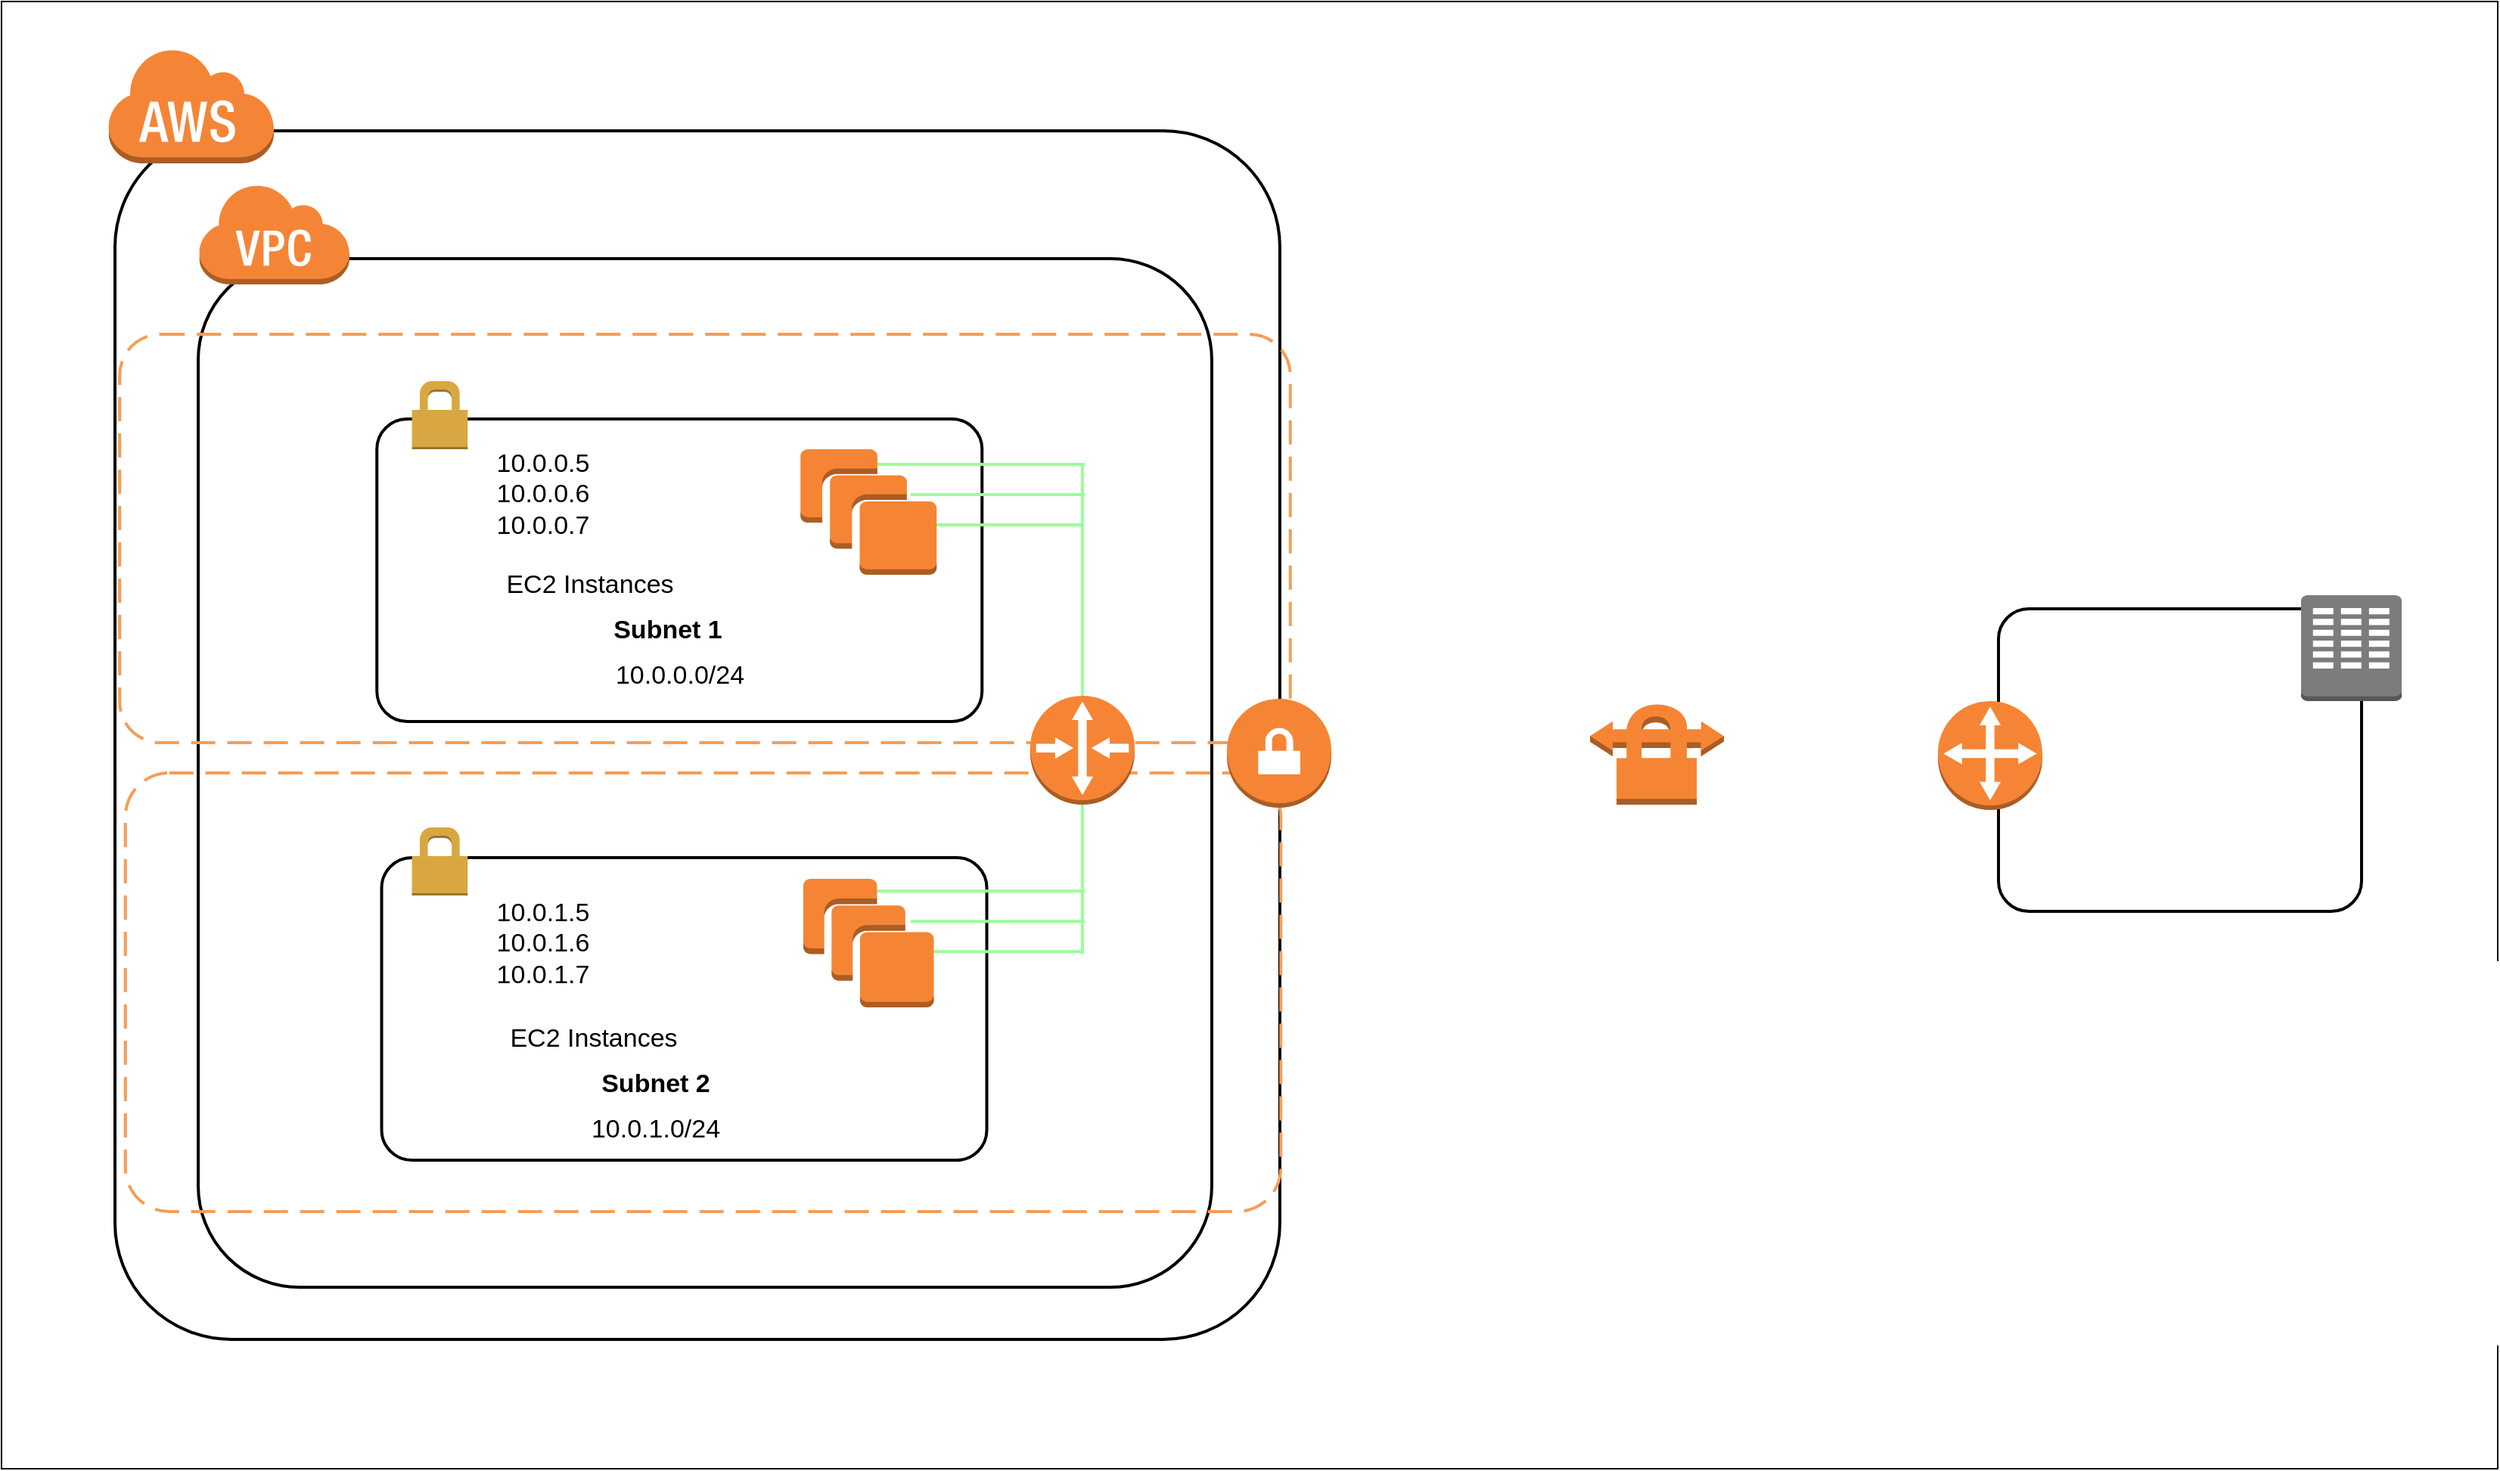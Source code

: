 <mxfile version="25.0.3">
  <diagram id="Ht1M8jgEwFfnCIfOTk4-" name="Page-1">
    <mxGraphModel dx="1909" dy="-550" grid="1" gridSize="10" guides="1" tooltips="1" connect="1" arrows="1" fold="1" page="1" pageScale="1" pageWidth="1169" pageHeight="827" math="0" shadow="0">
      <root>
        <mxCell id="0" />
        <mxCell id="1" parent="0" />
        <mxCell id="37ZLg6Zo2QXrsZJEwIlP-2" value="" style="rounded=0;whiteSpace=wrap;html=1;" vertex="1" parent="1">
          <mxGeometry x="140" y="2040" width="1650" height="970" as="geometry" />
        </mxCell>
        <mxCell id="37ZLg6Zo2QXrsZJEwIlP-4" value="" style="rounded=1;arcSize=10;dashed=0;fillColor=none;gradientColor=none;strokeWidth=2;" vertex="1" parent="1">
          <mxGeometry x="270" y="2210" width="670" height="680" as="geometry" />
        </mxCell>
        <mxCell id="37ZLg6Zo2QXrsZJEwIlP-5" value="" style="dashed=0;html=1;shape=mxgraph.aws3.virtual_private_cloud;fillColor=#F58536;gradientColor=none;dashed=0;" vertex="1" parent="1">
          <mxGeometry x="270" y="2160" width="100" height="67" as="geometry" />
        </mxCell>
        <mxCell id="37ZLg6Zo2QXrsZJEwIlP-6" value="" style="rounded=1;arcSize=10;dashed=0;fillColor=none;gradientColor=none;strokeWidth=2;" vertex="1" parent="1">
          <mxGeometry x="215" y="2125.5" width="770" height="799" as="geometry" />
        </mxCell>
        <mxCell id="37ZLg6Zo2QXrsZJEwIlP-7" value="" style="dashed=0;html=1;shape=mxgraph.aws3.cloud;fillColor=#F58536;gradientColor=none;dashed=0;" vertex="1" parent="1">
          <mxGeometry x="210" y="2070" width="110" height="77" as="geometry" />
        </mxCell>
        <mxCell id="37ZLg6Zo2QXrsZJEwIlP-9" value="" style="rounded=1;arcSize=10;dashed=1;strokeColor=#F59D56;fillColor=none;gradientColor=none;dashPattern=8 4;strokeWidth=2;" vertex="1" parent="1">
          <mxGeometry x="218.13" y="2260" width="773.75" height="270" as="geometry" />
        </mxCell>
        <mxCell id="37ZLg6Zo2QXrsZJEwIlP-10" value="" style="rounded=1;arcSize=10;dashed=1;strokeColor=#F59D56;fillColor=none;gradientColor=none;dashPattern=8 4;strokeWidth=2;" vertex="1" parent="1">
          <mxGeometry x="221.88" y="2550" width="763.75" height="290" as="geometry" />
        </mxCell>
        <mxCell id="37ZLg6Zo2QXrsZJEwIlP-11" value="" style="rounded=1;arcSize=10;dashed=0;fillColor=none;gradientColor=none;strokeWidth=2;fontFamily=Arial;fontSize=17;" vertex="1" parent="1">
          <mxGeometry x="388.13" y="2316" width="400" height="200" as="geometry" />
        </mxCell>
        <mxCell id="37ZLg6Zo2QXrsZJEwIlP-13" value="" style="rounded=1;arcSize=10;dashed=0;fillColor=none;gradientColor=none;strokeWidth=2;fontFamily=Arial;fontSize=17;" vertex="1" parent="1">
          <mxGeometry x="391.26" y="2606" width="400" height="200" as="geometry" />
        </mxCell>
        <mxCell id="37ZLg6Zo2QXrsZJEwIlP-14" value="" style="dashed=0;html=1;shape=mxgraph.aws3.permissions;fillColor=#D9A741;gradientColor=none;dashed=0;fontFamily=Arial;fontSize=17;" vertex="1" parent="1">
          <mxGeometry x="411.26" y="2586" width="36.87" height="45" as="geometry" />
        </mxCell>
        <mxCell id="37ZLg6Zo2QXrsZJEwIlP-15" value="" style="dashed=0;html=1;shape=mxgraph.aws3.permissions;fillColor=#D9A741;gradientColor=none;dashed=0;fontFamily=Arial;fontSize=17;" vertex="1" parent="1">
          <mxGeometry x="411.26" y="2291" width="36.87" height="45" as="geometry" />
        </mxCell>
        <mxCell id="37ZLg6Zo2QXrsZJEwIlP-20" value="" style="outlineConnect=0;dashed=0;verticalLabelPosition=bottom;verticalAlign=top;align=center;html=1;shape=mxgraph.aws3.vpn_gateway;fillColor=#F58534;gradientColor=none;" vertex="1" parent="1">
          <mxGeometry x="950" y="2501" width="69" height="72" as="geometry" />
        </mxCell>
        <mxCell id="37ZLg6Zo2QXrsZJEwIlP-21" value="" style="outlineConnect=0;dashed=0;verticalLabelPosition=bottom;verticalAlign=top;align=center;html=1;shape=mxgraph.aws3.vpn_connection;fillColor=#F58534;gradientColor=none;" vertex="1" parent="1">
          <mxGeometry x="1190" y="2503" width="88.5" height="68" as="geometry" />
        </mxCell>
        <mxCell id="37ZLg6Zo2QXrsZJEwIlP-24" value="" style="rounded=1;arcSize=10;dashed=0;fillColor=none;gradientColor=none;strokeWidth=2;" vertex="1" parent="1">
          <mxGeometry x="1460" y="2441.5" width="240" height="200" as="geometry" />
        </mxCell>
        <mxCell id="37ZLg6Zo2QXrsZJEwIlP-23" value="" style="outlineConnect=0;dashed=0;verticalLabelPosition=bottom;verticalAlign=top;align=center;html=1;shape=mxgraph.aws3.corporate_data_center;fillColor=#7D7C7C;gradientColor=none;" vertex="1" parent="1">
          <mxGeometry x="1660" y="2432.5" width="66.5" height="70" as="geometry" />
        </mxCell>
        <mxCell id="37ZLg6Zo2QXrsZJEwIlP-22" value="" style="outlineConnect=0;dashed=0;verticalLabelPosition=bottom;verticalAlign=top;align=center;html=1;shape=mxgraph.aws3.customer_gateway;fillColor=#F58534;gradientColor=none;" vertex="1" parent="1">
          <mxGeometry x="1420" y="2502.5" width="69" height="72" as="geometry" />
        </mxCell>
        <mxCell id="37ZLg6Zo2QXrsZJEwIlP-33" value="10.0.0.5&lt;div&gt;10.0.0.6&lt;/div&gt;&lt;div&gt;10.0.0.7&lt;/div&gt;" style="text;html=1;align=center;verticalAlign=middle;whiteSpace=wrap;rounded=0;fontSize=17;fontFamily=Arial;" vertex="1" parent="1">
          <mxGeometry x="468.13" y="2351" width="60" height="30" as="geometry" />
        </mxCell>
        <mxCell id="37ZLg6Zo2QXrsZJEwIlP-34" value="10.0.1.5&lt;div&gt;10.0.1.6&lt;/div&gt;&lt;div&gt;10.0.1.7&lt;/div&gt;" style="text;html=1;align=center;verticalAlign=middle;whiteSpace=wrap;rounded=0;fontSize=17;fontFamily=Arial;" vertex="1" parent="1">
          <mxGeometry x="468.13" y="2647.5" width="60" height="30" as="geometry" />
        </mxCell>
        <mxCell id="37ZLg6Zo2QXrsZJEwIlP-35" value="EC2 Instances" style="text;html=1;align=center;verticalAlign=middle;whiteSpace=wrap;rounded=0;fontSize=17;fontFamily=Arial;" vertex="1" parent="1">
          <mxGeometry x="468.13" y="2411" width="121.87" height="30" as="geometry" />
        </mxCell>
        <mxCell id="37ZLg6Zo2QXrsZJEwIlP-36" value="EC2 Instances" style="text;html=1;align=center;verticalAlign=middle;whiteSpace=wrap;rounded=0;fontSize=17;fontFamily=Arial;" vertex="1" parent="1">
          <mxGeometry x="463.13" y="2711" width="136.87" height="30" as="geometry" />
        </mxCell>
        <mxCell id="37ZLg6Zo2QXrsZJEwIlP-37" value="Subnet 1" style="text;html=1;align=center;verticalAlign=middle;whiteSpace=wrap;rounded=0;fontSize=17;fontFamily=Arial;fontStyle=1" vertex="1" parent="1">
          <mxGeometry x="543.13" y="2441" width="75" height="30" as="geometry" />
        </mxCell>
        <mxCell id="37ZLg6Zo2QXrsZJEwIlP-38" value="Subnet 2" style="text;html=1;align=center;verticalAlign=middle;whiteSpace=wrap;rounded=0;fontSize=17;fontFamily=Arial;fontStyle=1" vertex="1" parent="1">
          <mxGeometry x="535.13" y="2741" width="75" height="30" as="geometry" />
        </mxCell>
        <mxCell id="37ZLg6Zo2QXrsZJEwIlP-40" value="10.0.0.0/24" style="text;html=1;align=center;verticalAlign=middle;whiteSpace=wrap;rounded=0;fontSize=17;fontFamily=Arial;" vertex="1" parent="1">
          <mxGeometry x="550.63" y="2471" width="75" height="30" as="geometry" />
        </mxCell>
        <mxCell id="37ZLg6Zo2QXrsZJEwIlP-41" value="10.0.1.0/24" style="text;html=1;align=center;verticalAlign=middle;whiteSpace=wrap;rounded=0;fontSize=17;fontFamily=Arial;" vertex="1" parent="1">
          <mxGeometry x="535.13" y="2771" width="75" height="30" as="geometry" />
        </mxCell>
        <mxCell id="37ZLg6Zo2QXrsZJEwIlP-43" value="" style="line;strokeWidth=2;html=1;strokeColor=#99FF99;" vertex="1" parent="1">
          <mxGeometry x="716" y="2341" width="140" height="10" as="geometry" />
        </mxCell>
        <mxCell id="37ZLg6Zo2QXrsZJEwIlP-44" value="" style="line;strokeWidth=2;html=1;strokeColor=#99FF99;" vertex="1" parent="1">
          <mxGeometry x="741" y="2361" width="115" height="10" as="geometry" />
        </mxCell>
        <mxCell id="37ZLg6Zo2QXrsZJEwIlP-47" value="" style="line;strokeWidth=2;html=1;strokeColor=#99FF99;" vertex="1" parent="1">
          <mxGeometry x="753.13" y="2381" width="101.87" height="10" as="geometry" />
        </mxCell>
        <mxCell id="37ZLg6Zo2QXrsZJEwIlP-48" value="" style="line;strokeWidth=2;html=1;rotation=90;strokeColor=#99FF99;" vertex="1" parent="1">
          <mxGeometry x="777.37" y="2418.88" width="154.25" height="10" as="geometry" />
        </mxCell>
        <mxCell id="37ZLg6Zo2QXrsZJEwIlP-17" value="" style="outlineConnect=0;dashed=0;verticalLabelPosition=bottom;verticalAlign=top;align=center;html=1;shape=mxgraph.aws3.instances;fillColor=#F58534;gradientColor=none;fontFamily=Arial;fontSize=17;" vertex="1" parent="1">
          <mxGeometry x="668.13" y="2336" width="90" height="83" as="geometry" />
        </mxCell>
        <mxCell id="37ZLg6Zo2QXrsZJEwIlP-54" value="" style="line;strokeWidth=2;html=1;strokeColor=#99FF99;" vertex="1" parent="1">
          <mxGeometry x="716" y="2623.12" width="140" height="10" as="geometry" />
        </mxCell>
        <mxCell id="37ZLg6Zo2QXrsZJEwIlP-55" value="" style="line;strokeWidth=2;html=1;strokeColor=#99FF99;" vertex="1" parent="1">
          <mxGeometry x="741" y="2643.12" width="115" height="10" as="geometry" />
        </mxCell>
        <mxCell id="37ZLg6Zo2QXrsZJEwIlP-56" value="" style="line;strokeWidth=2;html=1;strokeColor=#99FF99;" vertex="1" parent="1">
          <mxGeometry x="753.13" y="2663.12" width="101.87" height="10" as="geometry" />
        </mxCell>
        <mxCell id="37ZLg6Zo2QXrsZJEwIlP-57" value="" style="line;strokeWidth=2;html=1;rotation=90;strokeColor=#99FF99;" vertex="1" parent="1">
          <mxGeometry x="798.18" y="2608.31" width="112.63" height="10" as="geometry" />
        </mxCell>
        <mxCell id="37ZLg6Zo2QXrsZJEwIlP-19" value="" style="outlineConnect=0;dashed=0;verticalLabelPosition=bottom;verticalAlign=top;align=center;html=1;shape=mxgraph.aws3.router;fillColor=#F58534;gradientColor=none;" vertex="1" parent="1">
          <mxGeometry x="819.99" y="2499" width="69" height="72" as="geometry" />
        </mxCell>
        <mxCell id="37ZLg6Zo2QXrsZJEwIlP-18" value="" style="outlineConnect=0;dashed=0;verticalLabelPosition=bottom;verticalAlign=top;align=center;html=1;shape=mxgraph.aws3.instances;fillColor=#F58534;gradientColor=none;fontFamily=Arial;fontSize=17;" vertex="1" parent="1">
          <mxGeometry x="670" y="2620" width="86.26" height="85" as="geometry" />
        </mxCell>
      </root>
    </mxGraphModel>
  </diagram>
</mxfile>
